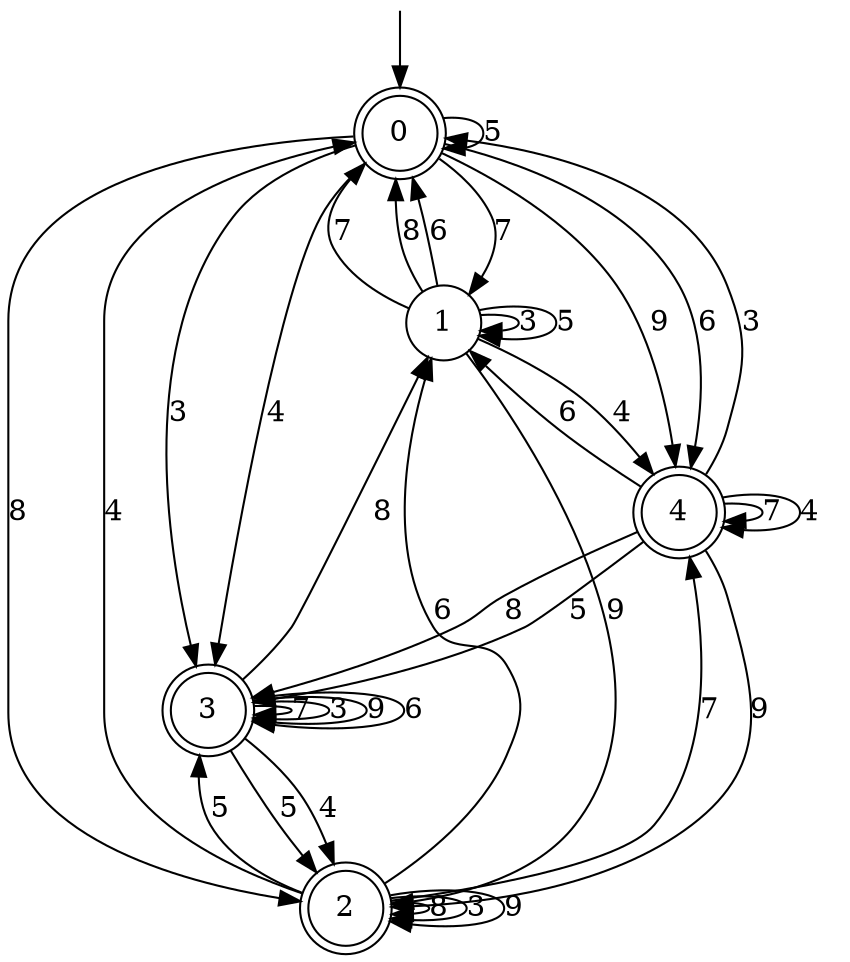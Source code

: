 digraph g {

	s0 [shape="doublecircle" label="0"];
	s1 [shape="circle" label="1"];
	s2 [shape="doublecircle" label="2"];
	s3 [shape="doublecircle" label="3"];
	s4 [shape="doublecircle" label="4"];
	s0 -> s1 [label="7"];
	s0 -> s2 [label="8"];
	s0 -> s3 [label="3"];
	s0 -> s4 [label="9"];
	s0 -> s0 [label="5"];
	s0 -> s3 [label="4"];
	s0 -> s4 [label="6"];
	s1 -> s0 [label="7"];
	s1 -> s0 [label="8"];
	s1 -> s1 [label="3"];
	s1 -> s2 [label="9"];
	s1 -> s1 [label="5"];
	s1 -> s4 [label="4"];
	s1 -> s0 [label="6"];
	s2 -> s4 [label="7"];
	s2 -> s2 [label="8"];
	s2 -> s2 [label="3"];
	s2 -> s2 [label="9"];
	s2 -> s3 [label="5"];
	s2 -> s0 [label="4"];
	s2 -> s1 [label="6"];
	s3 -> s3 [label="7"];
	s3 -> s1 [label="8"];
	s3 -> s3 [label="3"];
	s3 -> s3 [label="9"];
	s3 -> s2 [label="5"];
	s3 -> s2 [label="4"];
	s3 -> s3 [label="6"];
	s4 -> s4 [label="7"];
	s4 -> s3 [label="8"];
	s4 -> s0 [label="3"];
	s4 -> s2 [label="9"];
	s4 -> s3 [label="5"];
	s4 -> s4 [label="4"];
	s4 -> s1 [label="6"];

__start0 [label="" shape="none" width="0" height="0"];
__start0 -> s0;

}
